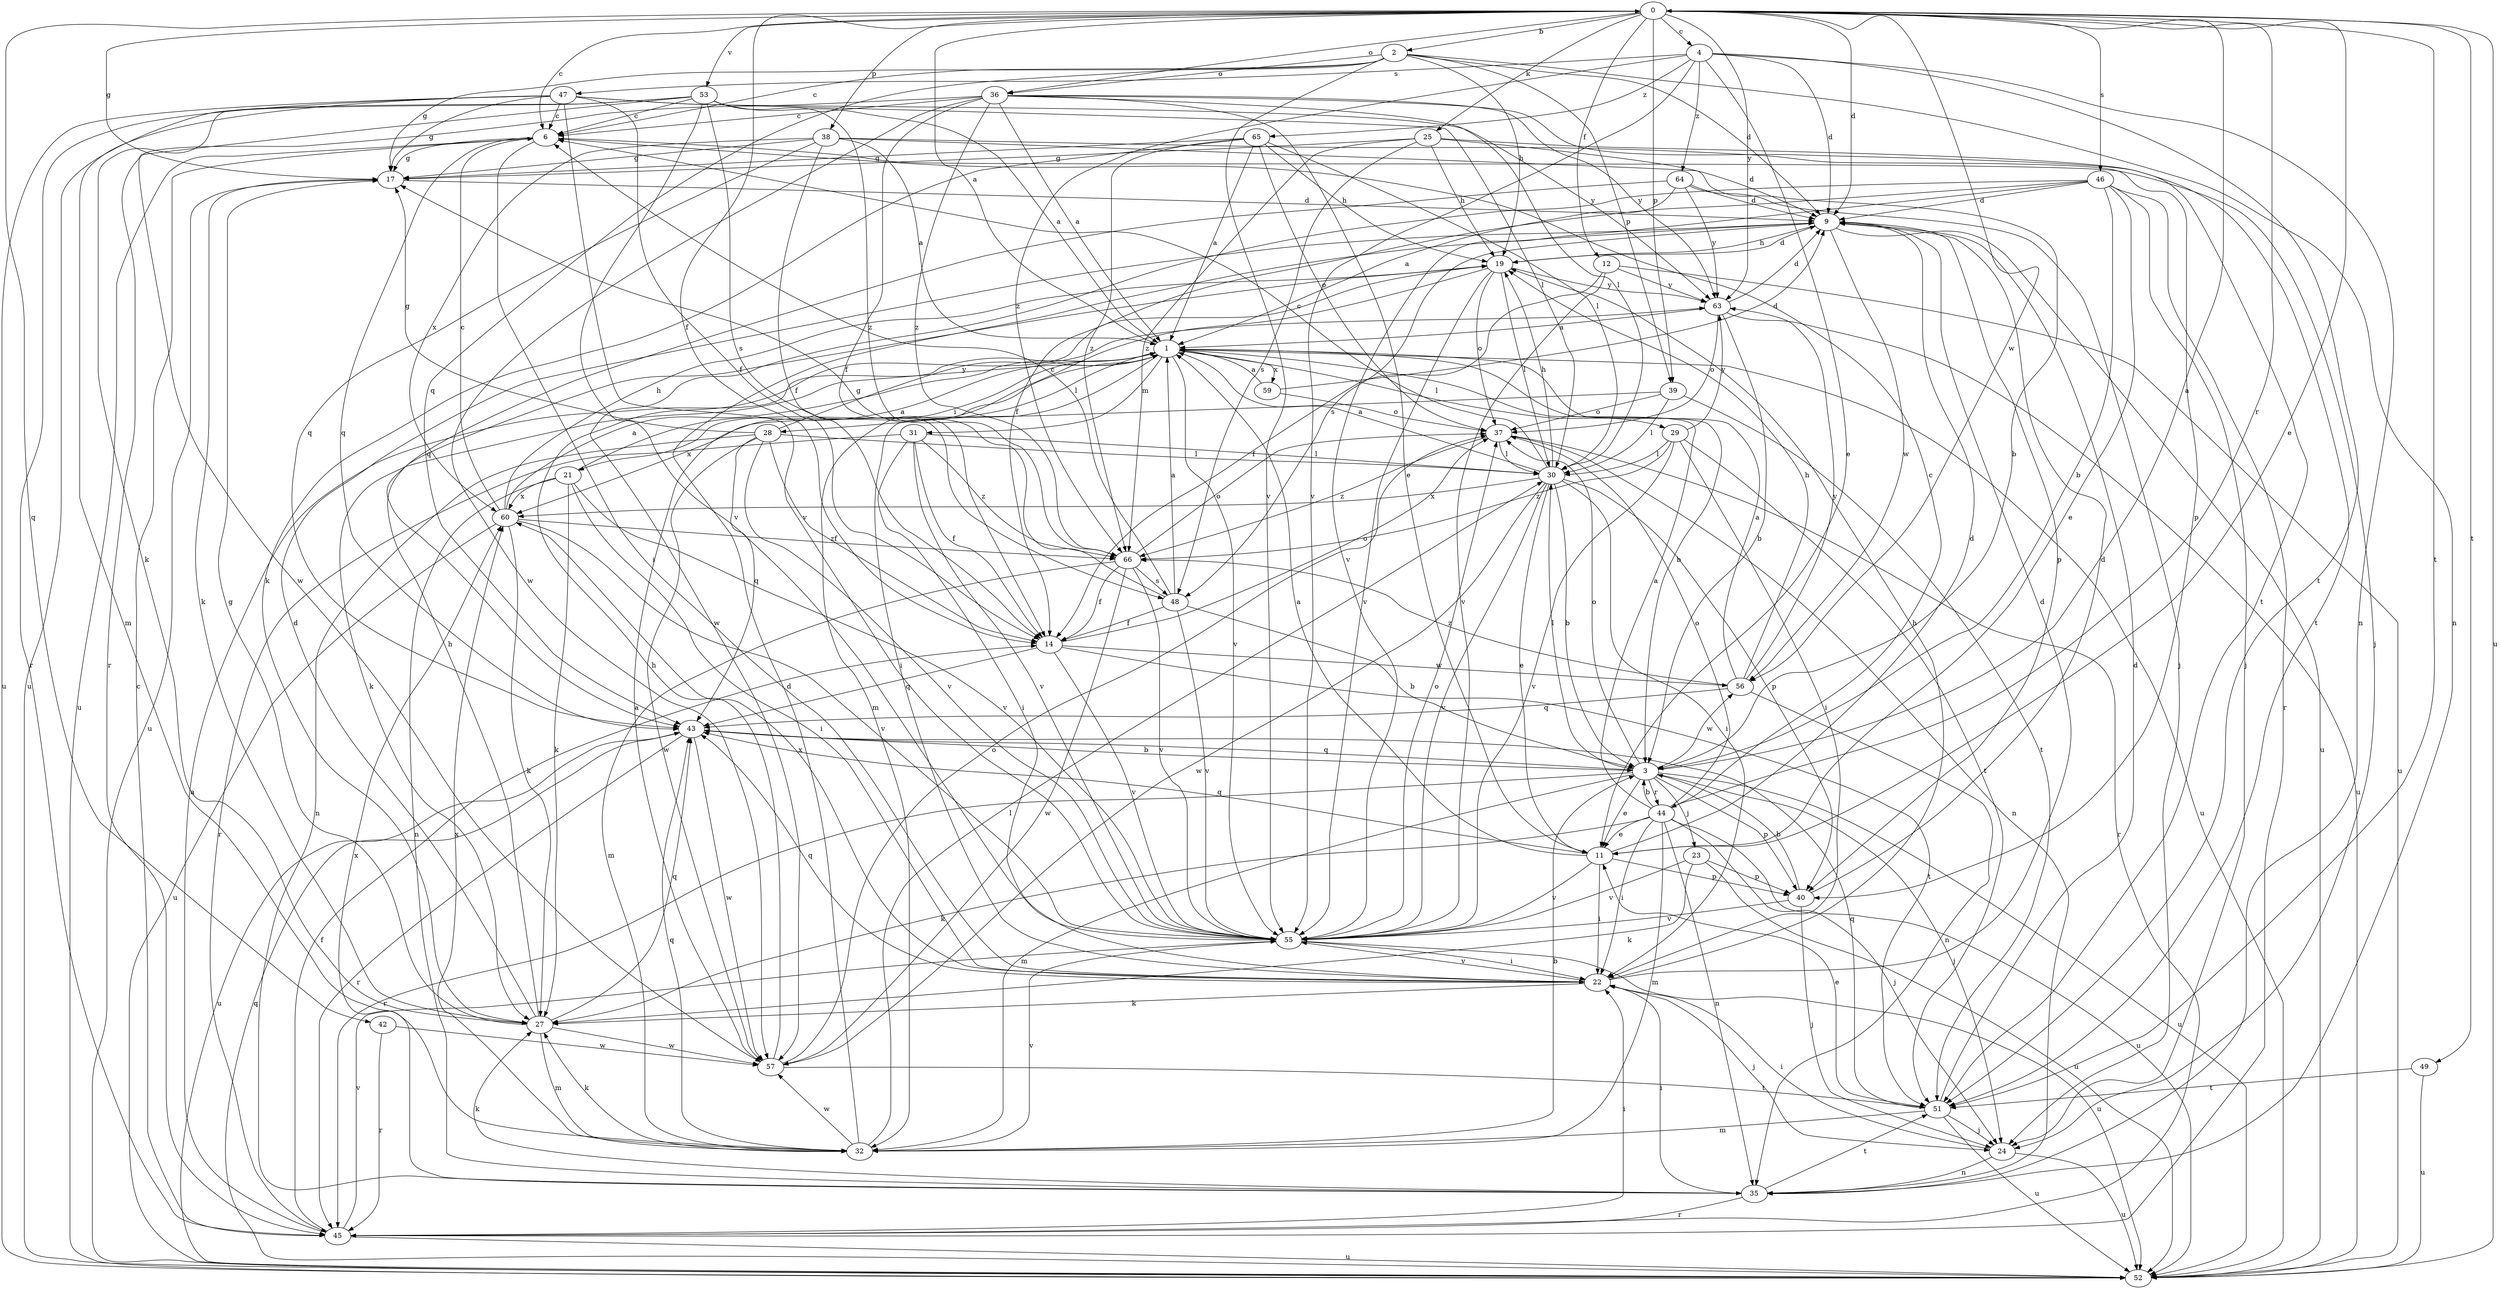 strict digraph  {
0;
1;
2;
3;
4;
6;
9;
11;
12;
14;
17;
19;
21;
22;
23;
24;
25;
27;
28;
29;
30;
31;
32;
35;
36;
37;
38;
39;
40;
42;
43;
44;
45;
46;
47;
48;
49;
51;
52;
53;
55;
56;
57;
59;
60;
63;
64;
65;
66;
0 -> 2  [label=b];
0 -> 4  [label=c];
0 -> 6  [label=c];
0 -> 9  [label=d];
0 -> 11  [label=e];
0 -> 12  [label=f];
0 -> 14  [label=f];
0 -> 17  [label=g];
0 -> 25  [label=k];
0 -> 36  [label=o];
0 -> 38  [label=p];
0 -> 39  [label=p];
0 -> 42  [label=q];
0 -> 44  [label=r];
0 -> 46  [label=s];
0 -> 49  [label=t];
0 -> 51  [label=t];
0 -> 52  [label=u];
0 -> 53  [label=v];
0 -> 56  [label=w];
0 -> 63  [label=y];
1 -> 0  [label=a];
1 -> 3  [label=b];
1 -> 21  [label=i];
1 -> 22  [label=i];
1 -> 27  [label=k];
1 -> 28  [label=l];
1 -> 29  [label=l];
1 -> 31  [label=m];
1 -> 52  [label=u];
1 -> 55  [label=v];
1 -> 59  [label=x];
2 -> 6  [label=c];
2 -> 9  [label=d];
2 -> 17  [label=g];
2 -> 19  [label=h];
2 -> 35  [label=n];
2 -> 36  [label=o];
2 -> 39  [label=p];
2 -> 43  [label=q];
2 -> 55  [label=v];
3 -> 0  [label=a];
3 -> 11  [label=e];
3 -> 23  [label=j];
3 -> 24  [label=j];
3 -> 30  [label=l];
3 -> 32  [label=m];
3 -> 37  [label=o];
3 -> 40  [label=p];
3 -> 43  [label=q];
3 -> 44  [label=r];
3 -> 45  [label=r];
3 -> 52  [label=u];
3 -> 56  [label=w];
4 -> 9  [label=d];
4 -> 11  [label=e];
4 -> 35  [label=n];
4 -> 47  [label=s];
4 -> 51  [label=t];
4 -> 55  [label=v];
4 -> 64  [label=z];
4 -> 65  [label=z];
4 -> 66  [label=z];
6 -> 17  [label=g];
6 -> 22  [label=i];
6 -> 24  [label=j];
6 -> 43  [label=q];
6 -> 52  [label=u];
9 -> 19  [label=h];
9 -> 40  [label=p];
9 -> 48  [label=s];
9 -> 52  [label=u];
9 -> 56  [label=w];
11 -> 1  [label=a];
11 -> 9  [label=d];
11 -> 22  [label=i];
11 -> 40  [label=p];
11 -> 43  [label=q];
11 -> 55  [label=v];
12 -> 14  [label=f];
12 -> 52  [label=u];
12 -> 55  [label=v];
12 -> 63  [label=y];
14 -> 37  [label=o];
14 -> 43  [label=q];
14 -> 51  [label=t];
14 -> 55  [label=v];
14 -> 56  [label=w];
17 -> 9  [label=d];
17 -> 27  [label=k];
17 -> 52  [label=u];
19 -> 9  [label=d];
19 -> 30  [label=l];
19 -> 32  [label=m];
19 -> 37  [label=o];
19 -> 55  [label=v];
19 -> 63  [label=y];
21 -> 1  [label=a];
21 -> 22  [label=i];
21 -> 27  [label=k];
21 -> 35  [label=n];
21 -> 55  [label=v];
21 -> 60  [label=x];
22 -> 9  [label=d];
22 -> 19  [label=h];
22 -> 24  [label=j];
22 -> 27  [label=k];
22 -> 43  [label=q];
22 -> 55  [label=v];
22 -> 60  [label=x];
23 -> 27  [label=k];
23 -> 40  [label=p];
23 -> 52  [label=u];
23 -> 55  [label=v];
24 -> 22  [label=i];
24 -> 35  [label=n];
24 -> 52  [label=u];
25 -> 9  [label=d];
25 -> 17  [label=g];
25 -> 19  [label=h];
25 -> 48  [label=s];
25 -> 51  [label=t];
25 -> 66  [label=z];
27 -> 9  [label=d];
27 -> 17  [label=g];
27 -> 19  [label=h];
27 -> 32  [label=m];
27 -> 43  [label=q];
27 -> 57  [label=w];
28 -> 14  [label=f];
28 -> 17  [label=g];
28 -> 30  [label=l];
28 -> 35  [label=n];
28 -> 43  [label=q];
28 -> 55  [label=v];
28 -> 57  [label=w];
28 -> 63  [label=y];
29 -> 22  [label=i];
29 -> 30  [label=l];
29 -> 51  [label=t];
29 -> 55  [label=v];
29 -> 63  [label=y];
29 -> 66  [label=z];
30 -> 1  [label=a];
30 -> 3  [label=b];
30 -> 6  [label=c];
30 -> 11  [label=e];
30 -> 19  [label=h];
30 -> 22  [label=i];
30 -> 40  [label=p];
30 -> 55  [label=v];
30 -> 57  [label=w];
30 -> 60  [label=x];
31 -> 14  [label=f];
31 -> 22  [label=i];
31 -> 30  [label=l];
31 -> 45  [label=r];
31 -> 55  [label=v];
31 -> 66  [label=z];
32 -> 3  [label=b];
32 -> 9  [label=d];
32 -> 27  [label=k];
32 -> 30  [label=l];
32 -> 43  [label=q];
32 -> 55  [label=v];
32 -> 57  [label=w];
32 -> 60  [label=x];
35 -> 22  [label=i];
35 -> 27  [label=k];
35 -> 45  [label=r];
35 -> 51  [label=t];
35 -> 60  [label=x];
36 -> 1  [label=a];
36 -> 6  [label=c];
36 -> 11  [label=e];
36 -> 14  [label=f];
36 -> 30  [label=l];
36 -> 45  [label=r];
36 -> 51  [label=t];
36 -> 57  [label=w];
36 -> 63  [label=y];
36 -> 66  [label=z];
37 -> 30  [label=l];
37 -> 35  [label=n];
37 -> 45  [label=r];
37 -> 66  [label=z];
38 -> 1  [label=a];
38 -> 3  [label=b];
38 -> 14  [label=f];
38 -> 17  [label=g];
38 -> 40  [label=p];
38 -> 43  [label=q];
38 -> 60  [label=x];
39 -> 30  [label=l];
39 -> 37  [label=o];
39 -> 51  [label=t];
39 -> 60  [label=x];
40 -> 3  [label=b];
40 -> 9  [label=d];
40 -> 24  [label=j];
40 -> 55  [label=v];
42 -> 45  [label=r];
42 -> 57  [label=w];
43 -> 3  [label=b];
43 -> 45  [label=r];
43 -> 52  [label=u];
43 -> 57  [label=w];
44 -> 1  [label=a];
44 -> 3  [label=b];
44 -> 6  [label=c];
44 -> 11  [label=e];
44 -> 22  [label=i];
44 -> 24  [label=j];
44 -> 27  [label=k];
44 -> 32  [label=m];
44 -> 35  [label=n];
44 -> 37  [label=o];
44 -> 52  [label=u];
45 -> 1  [label=a];
45 -> 6  [label=c];
45 -> 14  [label=f];
45 -> 22  [label=i];
45 -> 52  [label=u];
45 -> 55  [label=v];
46 -> 3  [label=b];
46 -> 9  [label=d];
46 -> 11  [label=e];
46 -> 14  [label=f];
46 -> 24  [label=j];
46 -> 45  [label=r];
46 -> 55  [label=v];
46 -> 57  [label=w];
47 -> 6  [label=c];
47 -> 14  [label=f];
47 -> 17  [label=g];
47 -> 30  [label=l];
47 -> 32  [label=m];
47 -> 45  [label=r];
47 -> 52  [label=u];
47 -> 55  [label=v];
47 -> 63  [label=y];
48 -> 1  [label=a];
48 -> 3  [label=b];
48 -> 6  [label=c];
48 -> 14  [label=f];
48 -> 17  [label=g];
48 -> 55  [label=v];
49 -> 51  [label=t];
49 -> 52  [label=u];
51 -> 9  [label=d];
51 -> 11  [label=e];
51 -> 24  [label=j];
51 -> 32  [label=m];
51 -> 43  [label=q];
51 -> 52  [label=u];
52 -> 43  [label=q];
53 -> 1  [label=a];
53 -> 6  [label=c];
53 -> 27  [label=k];
53 -> 48  [label=s];
53 -> 52  [label=u];
53 -> 55  [label=v];
53 -> 57  [label=w];
53 -> 66  [label=z];
55 -> 22  [label=i];
55 -> 37  [label=o];
55 -> 52  [label=u];
56 -> 1  [label=a];
56 -> 19  [label=h];
56 -> 35  [label=n];
56 -> 43  [label=q];
56 -> 63  [label=y];
56 -> 66  [label=z];
57 -> 1  [label=a];
57 -> 19  [label=h];
57 -> 37  [label=o];
57 -> 51  [label=t];
59 -> 1  [label=a];
59 -> 9  [label=d];
59 -> 37  [label=o];
60 -> 1  [label=a];
60 -> 6  [label=c];
60 -> 19  [label=h];
60 -> 27  [label=k];
60 -> 52  [label=u];
60 -> 55  [label=v];
60 -> 66  [label=z];
63 -> 1  [label=a];
63 -> 3  [label=b];
63 -> 9  [label=d];
63 -> 37  [label=o];
63 -> 52  [label=u];
64 -> 1  [label=a];
64 -> 9  [label=d];
64 -> 24  [label=j];
64 -> 43  [label=q];
64 -> 63  [label=y];
65 -> 1  [label=a];
65 -> 17  [label=g];
65 -> 19  [label=h];
65 -> 27  [label=k];
65 -> 30  [label=l];
65 -> 37  [label=o];
65 -> 66  [label=z];
66 -> 14  [label=f];
66 -> 32  [label=m];
66 -> 37  [label=o];
66 -> 48  [label=s];
66 -> 55  [label=v];
66 -> 57  [label=w];
}
